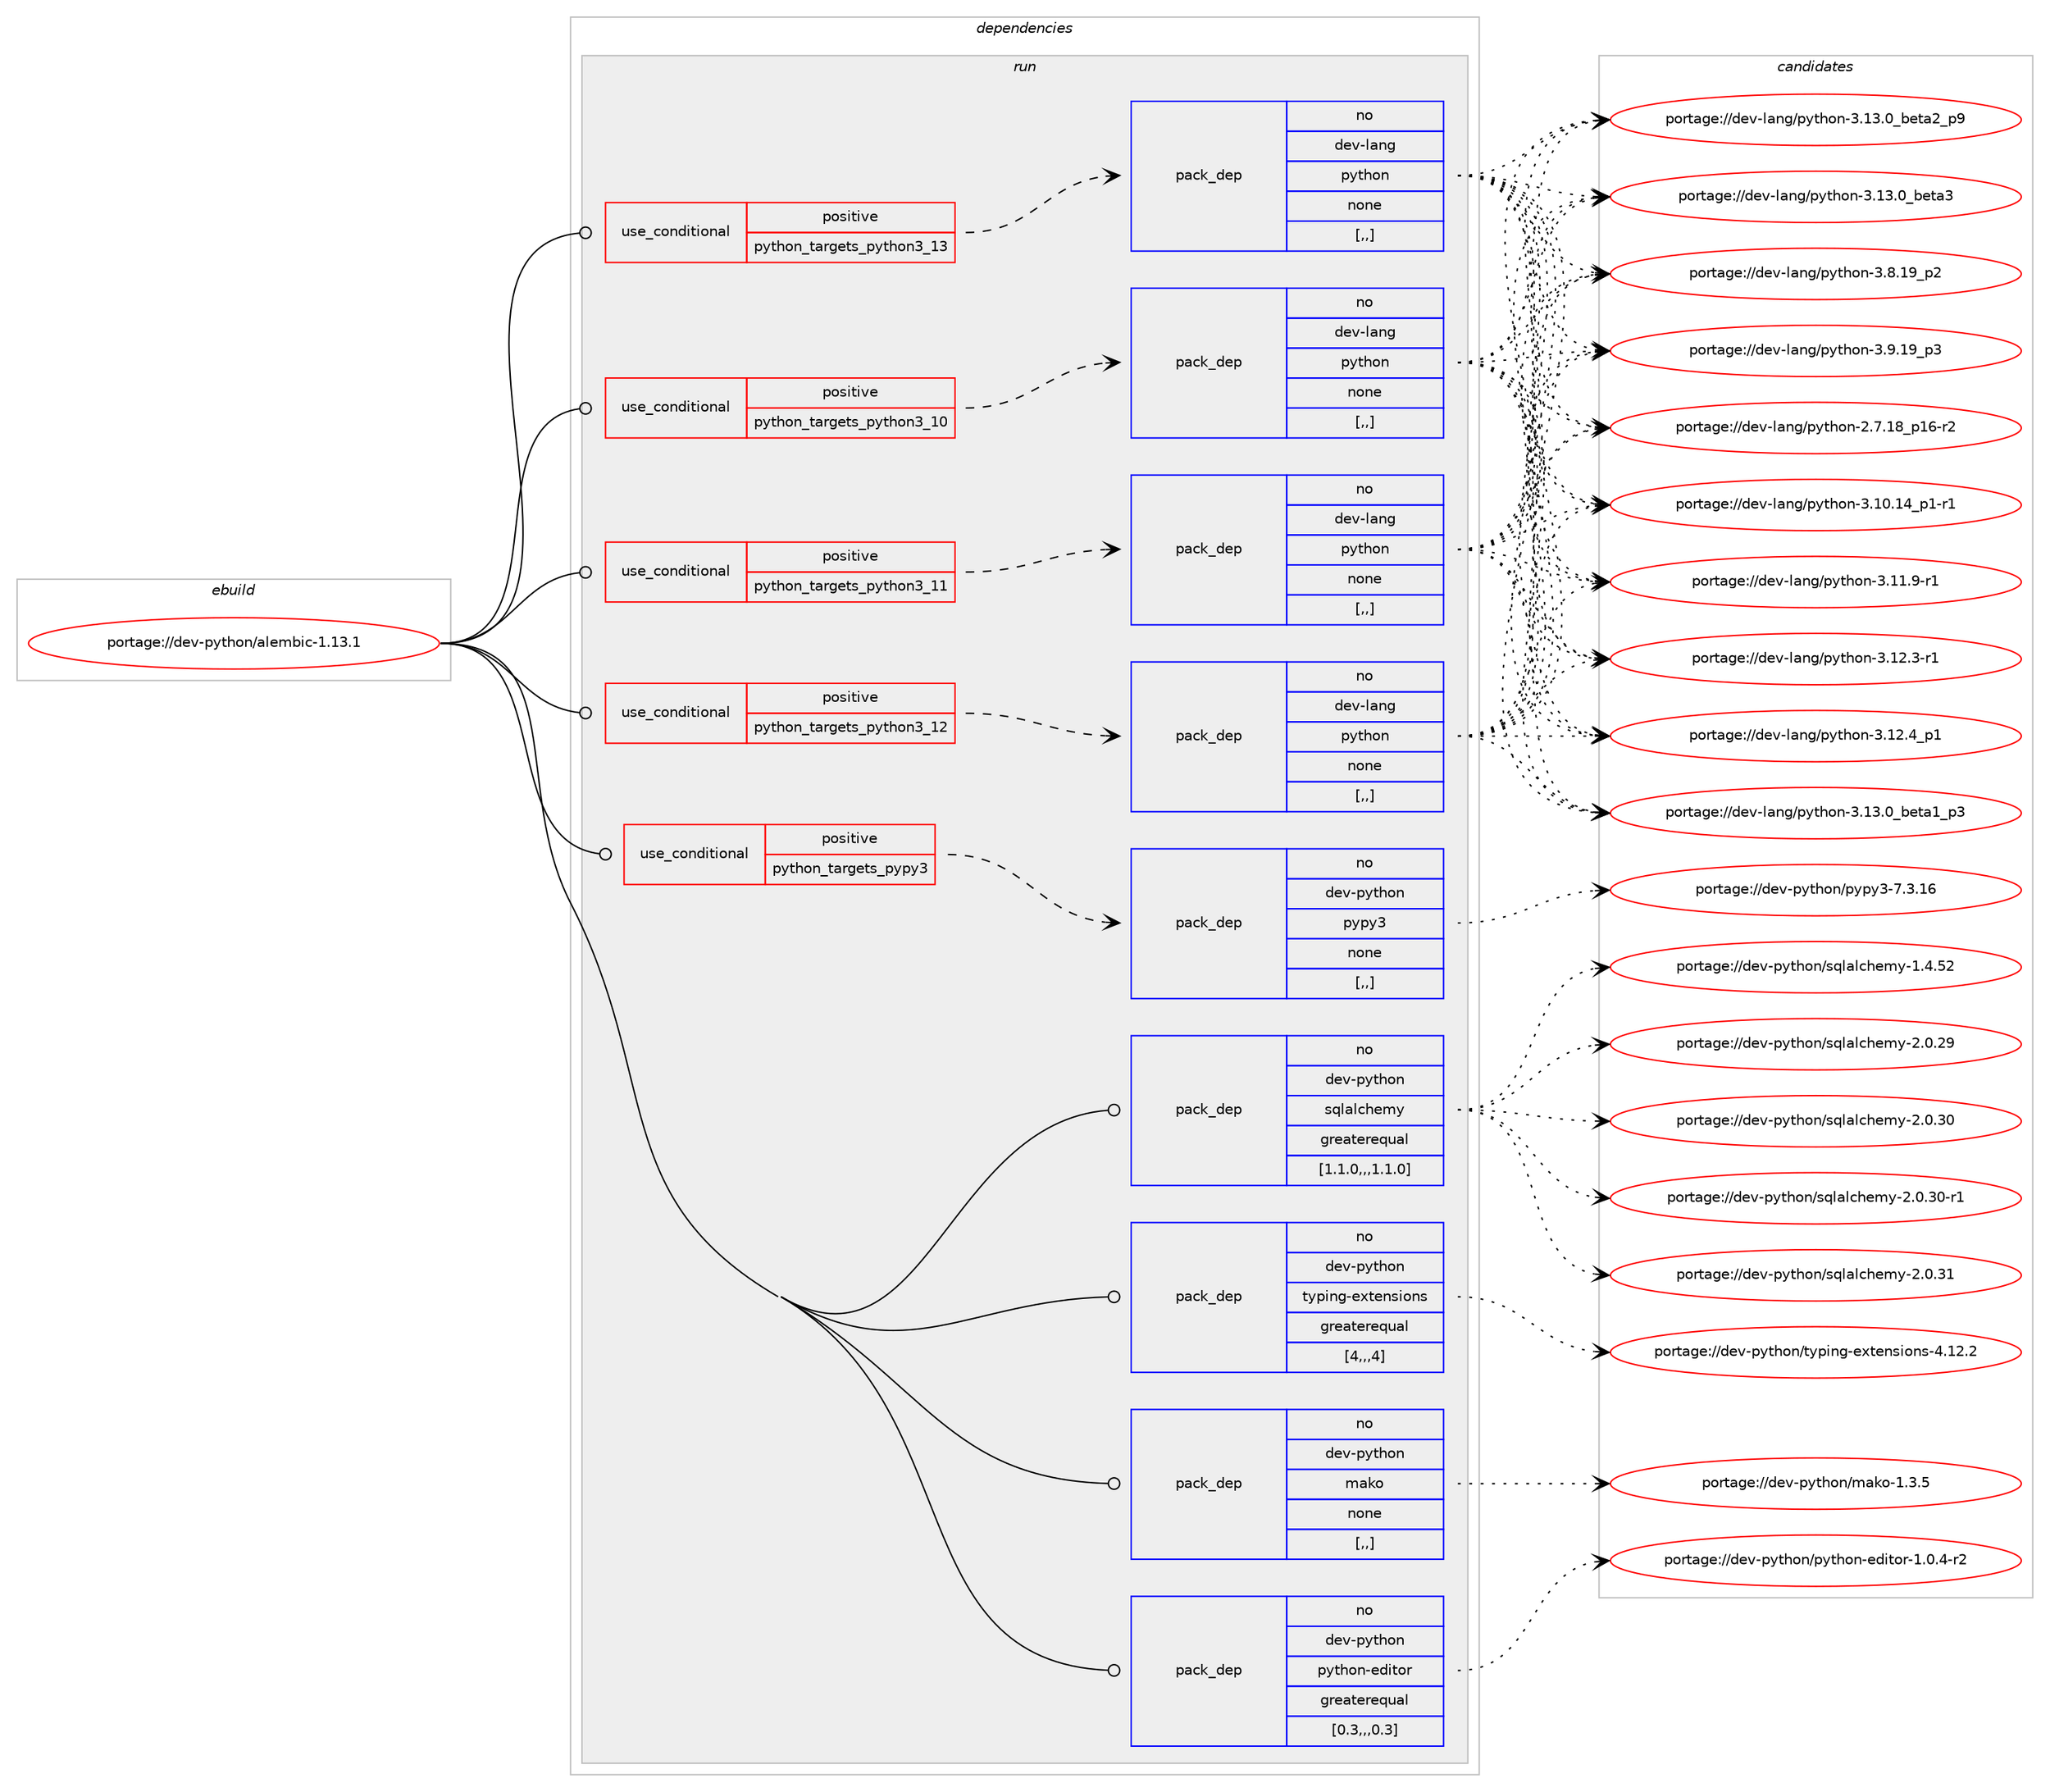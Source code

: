 digraph prolog {

# *************
# Graph options
# *************

newrank=true;
concentrate=true;
compound=true;
graph [rankdir=LR,fontname=Helvetica,fontsize=10,ranksep=1.5];#, ranksep=2.5, nodesep=0.2];
edge  [arrowhead=vee];
node  [fontname=Helvetica,fontsize=10];

# **********
# The ebuild
# **********

subgraph cluster_leftcol {
color=gray;
rank=same;
label=<<i>ebuild</i>>;
id [label="portage://dev-python/alembic-1.13.1", color=red, width=4, href="../dev-python/alembic-1.13.1.svg"];
}

# ****************
# The dependencies
# ****************

subgraph cluster_midcol {
color=gray;
label=<<i>dependencies</i>>;
subgraph cluster_compile {
fillcolor="#eeeeee";
style=filled;
label=<<i>compile</i>>;
}
subgraph cluster_compileandrun {
fillcolor="#eeeeee";
style=filled;
label=<<i>compile and run</i>>;
}
subgraph cluster_run {
fillcolor="#eeeeee";
style=filled;
label=<<i>run</i>>;
subgraph cond29968 {
dependency138459 [label=<<TABLE BORDER="0" CELLBORDER="1" CELLSPACING="0" CELLPADDING="4"><TR><TD ROWSPAN="3" CELLPADDING="10">use_conditional</TD></TR><TR><TD>positive</TD></TR><TR><TD>python_targets_pypy3</TD></TR></TABLE>>, shape=none, color=red];
subgraph pack107282 {
dependency138460 [label=<<TABLE BORDER="0" CELLBORDER="1" CELLSPACING="0" CELLPADDING="4" WIDTH="220"><TR><TD ROWSPAN="6" CELLPADDING="30">pack_dep</TD></TR><TR><TD WIDTH="110">no</TD></TR><TR><TD>dev-python</TD></TR><TR><TD>pypy3</TD></TR><TR><TD>none</TD></TR><TR><TD>[,,]</TD></TR></TABLE>>, shape=none, color=blue];
}
dependency138459:e -> dependency138460:w [weight=20,style="dashed",arrowhead="vee"];
}
id:e -> dependency138459:w [weight=20,style="solid",arrowhead="odot"];
subgraph cond29969 {
dependency138461 [label=<<TABLE BORDER="0" CELLBORDER="1" CELLSPACING="0" CELLPADDING="4"><TR><TD ROWSPAN="3" CELLPADDING="10">use_conditional</TD></TR><TR><TD>positive</TD></TR><TR><TD>python_targets_python3_10</TD></TR></TABLE>>, shape=none, color=red];
subgraph pack107283 {
dependency138462 [label=<<TABLE BORDER="0" CELLBORDER="1" CELLSPACING="0" CELLPADDING="4" WIDTH="220"><TR><TD ROWSPAN="6" CELLPADDING="30">pack_dep</TD></TR><TR><TD WIDTH="110">no</TD></TR><TR><TD>dev-lang</TD></TR><TR><TD>python</TD></TR><TR><TD>none</TD></TR><TR><TD>[,,]</TD></TR></TABLE>>, shape=none, color=blue];
}
dependency138461:e -> dependency138462:w [weight=20,style="dashed",arrowhead="vee"];
}
id:e -> dependency138461:w [weight=20,style="solid",arrowhead="odot"];
subgraph cond29970 {
dependency138463 [label=<<TABLE BORDER="0" CELLBORDER="1" CELLSPACING="0" CELLPADDING="4"><TR><TD ROWSPAN="3" CELLPADDING="10">use_conditional</TD></TR><TR><TD>positive</TD></TR><TR><TD>python_targets_python3_11</TD></TR></TABLE>>, shape=none, color=red];
subgraph pack107284 {
dependency138464 [label=<<TABLE BORDER="0" CELLBORDER="1" CELLSPACING="0" CELLPADDING="4" WIDTH="220"><TR><TD ROWSPAN="6" CELLPADDING="30">pack_dep</TD></TR><TR><TD WIDTH="110">no</TD></TR><TR><TD>dev-lang</TD></TR><TR><TD>python</TD></TR><TR><TD>none</TD></TR><TR><TD>[,,]</TD></TR></TABLE>>, shape=none, color=blue];
}
dependency138463:e -> dependency138464:w [weight=20,style="dashed",arrowhead="vee"];
}
id:e -> dependency138463:w [weight=20,style="solid",arrowhead="odot"];
subgraph cond29971 {
dependency138465 [label=<<TABLE BORDER="0" CELLBORDER="1" CELLSPACING="0" CELLPADDING="4"><TR><TD ROWSPAN="3" CELLPADDING="10">use_conditional</TD></TR><TR><TD>positive</TD></TR><TR><TD>python_targets_python3_12</TD></TR></TABLE>>, shape=none, color=red];
subgraph pack107285 {
dependency138466 [label=<<TABLE BORDER="0" CELLBORDER="1" CELLSPACING="0" CELLPADDING="4" WIDTH="220"><TR><TD ROWSPAN="6" CELLPADDING="30">pack_dep</TD></TR><TR><TD WIDTH="110">no</TD></TR><TR><TD>dev-lang</TD></TR><TR><TD>python</TD></TR><TR><TD>none</TD></TR><TR><TD>[,,]</TD></TR></TABLE>>, shape=none, color=blue];
}
dependency138465:e -> dependency138466:w [weight=20,style="dashed",arrowhead="vee"];
}
id:e -> dependency138465:w [weight=20,style="solid",arrowhead="odot"];
subgraph cond29972 {
dependency138467 [label=<<TABLE BORDER="0" CELLBORDER="1" CELLSPACING="0" CELLPADDING="4"><TR><TD ROWSPAN="3" CELLPADDING="10">use_conditional</TD></TR><TR><TD>positive</TD></TR><TR><TD>python_targets_python3_13</TD></TR></TABLE>>, shape=none, color=red];
subgraph pack107286 {
dependency138468 [label=<<TABLE BORDER="0" CELLBORDER="1" CELLSPACING="0" CELLPADDING="4" WIDTH="220"><TR><TD ROWSPAN="6" CELLPADDING="30">pack_dep</TD></TR><TR><TD WIDTH="110">no</TD></TR><TR><TD>dev-lang</TD></TR><TR><TD>python</TD></TR><TR><TD>none</TD></TR><TR><TD>[,,]</TD></TR></TABLE>>, shape=none, color=blue];
}
dependency138467:e -> dependency138468:w [weight=20,style="dashed",arrowhead="vee"];
}
id:e -> dependency138467:w [weight=20,style="solid",arrowhead="odot"];
subgraph pack107287 {
dependency138469 [label=<<TABLE BORDER="0" CELLBORDER="1" CELLSPACING="0" CELLPADDING="4" WIDTH="220"><TR><TD ROWSPAN="6" CELLPADDING="30">pack_dep</TD></TR><TR><TD WIDTH="110">no</TD></TR><TR><TD>dev-python</TD></TR><TR><TD>mako</TD></TR><TR><TD>none</TD></TR><TR><TD>[,,]</TD></TR></TABLE>>, shape=none, color=blue];
}
id:e -> dependency138469:w [weight=20,style="solid",arrowhead="odot"];
subgraph pack107288 {
dependency138470 [label=<<TABLE BORDER="0" CELLBORDER="1" CELLSPACING="0" CELLPADDING="4" WIDTH="220"><TR><TD ROWSPAN="6" CELLPADDING="30">pack_dep</TD></TR><TR><TD WIDTH="110">no</TD></TR><TR><TD>dev-python</TD></TR><TR><TD>python-editor</TD></TR><TR><TD>greaterequal</TD></TR><TR><TD>[0.3,,,0.3]</TD></TR></TABLE>>, shape=none, color=blue];
}
id:e -> dependency138470:w [weight=20,style="solid",arrowhead="odot"];
subgraph pack107289 {
dependency138471 [label=<<TABLE BORDER="0" CELLBORDER="1" CELLSPACING="0" CELLPADDING="4" WIDTH="220"><TR><TD ROWSPAN="6" CELLPADDING="30">pack_dep</TD></TR><TR><TD WIDTH="110">no</TD></TR><TR><TD>dev-python</TD></TR><TR><TD>sqlalchemy</TD></TR><TR><TD>greaterequal</TD></TR><TR><TD>[1.1.0,,,1.1.0]</TD></TR></TABLE>>, shape=none, color=blue];
}
id:e -> dependency138471:w [weight=20,style="solid",arrowhead="odot"];
subgraph pack107290 {
dependency138472 [label=<<TABLE BORDER="0" CELLBORDER="1" CELLSPACING="0" CELLPADDING="4" WIDTH="220"><TR><TD ROWSPAN="6" CELLPADDING="30">pack_dep</TD></TR><TR><TD WIDTH="110">no</TD></TR><TR><TD>dev-python</TD></TR><TR><TD>typing-extensions</TD></TR><TR><TD>greaterequal</TD></TR><TR><TD>[4,,,4]</TD></TR></TABLE>>, shape=none, color=blue];
}
id:e -> dependency138472:w [weight=20,style="solid",arrowhead="odot"];
}
}

# **************
# The candidates
# **************

subgraph cluster_choices {
rank=same;
color=gray;
label=<<i>candidates</i>>;

subgraph choice107282 {
color=black;
nodesep=1;
choice10010111845112121116104111110471121211121215145554651464954 [label="portage://dev-python/pypy3-7.3.16", color=red, width=4,href="../dev-python/pypy3-7.3.16.svg"];
dependency138460:e -> choice10010111845112121116104111110471121211121215145554651464954:w [style=dotted,weight="100"];
}
subgraph choice107283 {
color=black;
nodesep=1;
choice100101118451089711010347112121116104111110455046554649569511249544511450 [label="portage://dev-lang/python-2.7.18_p16-r2", color=red, width=4,href="../dev-lang/python-2.7.18_p16-r2.svg"];
choice100101118451089711010347112121116104111110455146494846495295112494511449 [label="portage://dev-lang/python-3.10.14_p1-r1", color=red, width=4,href="../dev-lang/python-3.10.14_p1-r1.svg"];
choice100101118451089711010347112121116104111110455146494946574511449 [label="portage://dev-lang/python-3.11.9-r1", color=red, width=4,href="../dev-lang/python-3.11.9-r1.svg"];
choice100101118451089711010347112121116104111110455146495046514511449 [label="portage://dev-lang/python-3.12.3-r1", color=red, width=4,href="../dev-lang/python-3.12.3-r1.svg"];
choice100101118451089711010347112121116104111110455146495046529511249 [label="portage://dev-lang/python-3.12.4_p1", color=red, width=4,href="../dev-lang/python-3.12.4_p1.svg"];
choice10010111845108971101034711212111610411111045514649514648959810111697499511251 [label="portage://dev-lang/python-3.13.0_beta1_p3", color=red, width=4,href="../dev-lang/python-3.13.0_beta1_p3.svg"];
choice10010111845108971101034711212111610411111045514649514648959810111697509511257 [label="portage://dev-lang/python-3.13.0_beta2_p9", color=red, width=4,href="../dev-lang/python-3.13.0_beta2_p9.svg"];
choice1001011184510897110103471121211161041111104551464951464895981011169751 [label="portage://dev-lang/python-3.13.0_beta3", color=red, width=4,href="../dev-lang/python-3.13.0_beta3.svg"];
choice100101118451089711010347112121116104111110455146564649579511250 [label="portage://dev-lang/python-3.8.19_p2", color=red, width=4,href="../dev-lang/python-3.8.19_p2.svg"];
choice100101118451089711010347112121116104111110455146574649579511251 [label="portage://dev-lang/python-3.9.19_p3", color=red, width=4,href="../dev-lang/python-3.9.19_p3.svg"];
dependency138462:e -> choice100101118451089711010347112121116104111110455046554649569511249544511450:w [style=dotted,weight="100"];
dependency138462:e -> choice100101118451089711010347112121116104111110455146494846495295112494511449:w [style=dotted,weight="100"];
dependency138462:e -> choice100101118451089711010347112121116104111110455146494946574511449:w [style=dotted,weight="100"];
dependency138462:e -> choice100101118451089711010347112121116104111110455146495046514511449:w [style=dotted,weight="100"];
dependency138462:e -> choice100101118451089711010347112121116104111110455146495046529511249:w [style=dotted,weight="100"];
dependency138462:e -> choice10010111845108971101034711212111610411111045514649514648959810111697499511251:w [style=dotted,weight="100"];
dependency138462:e -> choice10010111845108971101034711212111610411111045514649514648959810111697509511257:w [style=dotted,weight="100"];
dependency138462:e -> choice1001011184510897110103471121211161041111104551464951464895981011169751:w [style=dotted,weight="100"];
dependency138462:e -> choice100101118451089711010347112121116104111110455146564649579511250:w [style=dotted,weight="100"];
dependency138462:e -> choice100101118451089711010347112121116104111110455146574649579511251:w [style=dotted,weight="100"];
}
subgraph choice107284 {
color=black;
nodesep=1;
choice100101118451089711010347112121116104111110455046554649569511249544511450 [label="portage://dev-lang/python-2.7.18_p16-r2", color=red, width=4,href="../dev-lang/python-2.7.18_p16-r2.svg"];
choice100101118451089711010347112121116104111110455146494846495295112494511449 [label="portage://dev-lang/python-3.10.14_p1-r1", color=red, width=4,href="../dev-lang/python-3.10.14_p1-r1.svg"];
choice100101118451089711010347112121116104111110455146494946574511449 [label="portage://dev-lang/python-3.11.9-r1", color=red, width=4,href="../dev-lang/python-3.11.9-r1.svg"];
choice100101118451089711010347112121116104111110455146495046514511449 [label="portage://dev-lang/python-3.12.3-r1", color=red, width=4,href="../dev-lang/python-3.12.3-r1.svg"];
choice100101118451089711010347112121116104111110455146495046529511249 [label="portage://dev-lang/python-3.12.4_p1", color=red, width=4,href="../dev-lang/python-3.12.4_p1.svg"];
choice10010111845108971101034711212111610411111045514649514648959810111697499511251 [label="portage://dev-lang/python-3.13.0_beta1_p3", color=red, width=4,href="../dev-lang/python-3.13.0_beta1_p3.svg"];
choice10010111845108971101034711212111610411111045514649514648959810111697509511257 [label="portage://dev-lang/python-3.13.0_beta2_p9", color=red, width=4,href="../dev-lang/python-3.13.0_beta2_p9.svg"];
choice1001011184510897110103471121211161041111104551464951464895981011169751 [label="portage://dev-lang/python-3.13.0_beta3", color=red, width=4,href="../dev-lang/python-3.13.0_beta3.svg"];
choice100101118451089711010347112121116104111110455146564649579511250 [label="portage://dev-lang/python-3.8.19_p2", color=red, width=4,href="../dev-lang/python-3.8.19_p2.svg"];
choice100101118451089711010347112121116104111110455146574649579511251 [label="portage://dev-lang/python-3.9.19_p3", color=red, width=4,href="../dev-lang/python-3.9.19_p3.svg"];
dependency138464:e -> choice100101118451089711010347112121116104111110455046554649569511249544511450:w [style=dotted,weight="100"];
dependency138464:e -> choice100101118451089711010347112121116104111110455146494846495295112494511449:w [style=dotted,weight="100"];
dependency138464:e -> choice100101118451089711010347112121116104111110455146494946574511449:w [style=dotted,weight="100"];
dependency138464:e -> choice100101118451089711010347112121116104111110455146495046514511449:w [style=dotted,weight="100"];
dependency138464:e -> choice100101118451089711010347112121116104111110455146495046529511249:w [style=dotted,weight="100"];
dependency138464:e -> choice10010111845108971101034711212111610411111045514649514648959810111697499511251:w [style=dotted,weight="100"];
dependency138464:e -> choice10010111845108971101034711212111610411111045514649514648959810111697509511257:w [style=dotted,weight="100"];
dependency138464:e -> choice1001011184510897110103471121211161041111104551464951464895981011169751:w [style=dotted,weight="100"];
dependency138464:e -> choice100101118451089711010347112121116104111110455146564649579511250:w [style=dotted,weight="100"];
dependency138464:e -> choice100101118451089711010347112121116104111110455146574649579511251:w [style=dotted,weight="100"];
}
subgraph choice107285 {
color=black;
nodesep=1;
choice100101118451089711010347112121116104111110455046554649569511249544511450 [label="portage://dev-lang/python-2.7.18_p16-r2", color=red, width=4,href="../dev-lang/python-2.7.18_p16-r2.svg"];
choice100101118451089711010347112121116104111110455146494846495295112494511449 [label="portage://dev-lang/python-3.10.14_p1-r1", color=red, width=4,href="../dev-lang/python-3.10.14_p1-r1.svg"];
choice100101118451089711010347112121116104111110455146494946574511449 [label="portage://dev-lang/python-3.11.9-r1", color=red, width=4,href="../dev-lang/python-3.11.9-r1.svg"];
choice100101118451089711010347112121116104111110455146495046514511449 [label="portage://dev-lang/python-3.12.3-r1", color=red, width=4,href="../dev-lang/python-3.12.3-r1.svg"];
choice100101118451089711010347112121116104111110455146495046529511249 [label="portage://dev-lang/python-3.12.4_p1", color=red, width=4,href="../dev-lang/python-3.12.4_p1.svg"];
choice10010111845108971101034711212111610411111045514649514648959810111697499511251 [label="portage://dev-lang/python-3.13.0_beta1_p3", color=red, width=4,href="../dev-lang/python-3.13.0_beta1_p3.svg"];
choice10010111845108971101034711212111610411111045514649514648959810111697509511257 [label="portage://dev-lang/python-3.13.0_beta2_p9", color=red, width=4,href="../dev-lang/python-3.13.0_beta2_p9.svg"];
choice1001011184510897110103471121211161041111104551464951464895981011169751 [label="portage://dev-lang/python-3.13.0_beta3", color=red, width=4,href="../dev-lang/python-3.13.0_beta3.svg"];
choice100101118451089711010347112121116104111110455146564649579511250 [label="portage://dev-lang/python-3.8.19_p2", color=red, width=4,href="../dev-lang/python-3.8.19_p2.svg"];
choice100101118451089711010347112121116104111110455146574649579511251 [label="portage://dev-lang/python-3.9.19_p3", color=red, width=4,href="../dev-lang/python-3.9.19_p3.svg"];
dependency138466:e -> choice100101118451089711010347112121116104111110455046554649569511249544511450:w [style=dotted,weight="100"];
dependency138466:e -> choice100101118451089711010347112121116104111110455146494846495295112494511449:w [style=dotted,weight="100"];
dependency138466:e -> choice100101118451089711010347112121116104111110455146494946574511449:w [style=dotted,weight="100"];
dependency138466:e -> choice100101118451089711010347112121116104111110455146495046514511449:w [style=dotted,weight="100"];
dependency138466:e -> choice100101118451089711010347112121116104111110455146495046529511249:w [style=dotted,weight="100"];
dependency138466:e -> choice10010111845108971101034711212111610411111045514649514648959810111697499511251:w [style=dotted,weight="100"];
dependency138466:e -> choice10010111845108971101034711212111610411111045514649514648959810111697509511257:w [style=dotted,weight="100"];
dependency138466:e -> choice1001011184510897110103471121211161041111104551464951464895981011169751:w [style=dotted,weight="100"];
dependency138466:e -> choice100101118451089711010347112121116104111110455146564649579511250:w [style=dotted,weight="100"];
dependency138466:e -> choice100101118451089711010347112121116104111110455146574649579511251:w [style=dotted,weight="100"];
}
subgraph choice107286 {
color=black;
nodesep=1;
choice100101118451089711010347112121116104111110455046554649569511249544511450 [label="portage://dev-lang/python-2.7.18_p16-r2", color=red, width=4,href="../dev-lang/python-2.7.18_p16-r2.svg"];
choice100101118451089711010347112121116104111110455146494846495295112494511449 [label="portage://dev-lang/python-3.10.14_p1-r1", color=red, width=4,href="../dev-lang/python-3.10.14_p1-r1.svg"];
choice100101118451089711010347112121116104111110455146494946574511449 [label="portage://dev-lang/python-3.11.9-r1", color=red, width=4,href="../dev-lang/python-3.11.9-r1.svg"];
choice100101118451089711010347112121116104111110455146495046514511449 [label="portage://dev-lang/python-3.12.3-r1", color=red, width=4,href="../dev-lang/python-3.12.3-r1.svg"];
choice100101118451089711010347112121116104111110455146495046529511249 [label="portage://dev-lang/python-3.12.4_p1", color=red, width=4,href="../dev-lang/python-3.12.4_p1.svg"];
choice10010111845108971101034711212111610411111045514649514648959810111697499511251 [label="portage://dev-lang/python-3.13.0_beta1_p3", color=red, width=4,href="../dev-lang/python-3.13.0_beta1_p3.svg"];
choice10010111845108971101034711212111610411111045514649514648959810111697509511257 [label="portage://dev-lang/python-3.13.0_beta2_p9", color=red, width=4,href="../dev-lang/python-3.13.0_beta2_p9.svg"];
choice1001011184510897110103471121211161041111104551464951464895981011169751 [label="portage://dev-lang/python-3.13.0_beta3", color=red, width=4,href="../dev-lang/python-3.13.0_beta3.svg"];
choice100101118451089711010347112121116104111110455146564649579511250 [label="portage://dev-lang/python-3.8.19_p2", color=red, width=4,href="../dev-lang/python-3.8.19_p2.svg"];
choice100101118451089711010347112121116104111110455146574649579511251 [label="portage://dev-lang/python-3.9.19_p3", color=red, width=4,href="../dev-lang/python-3.9.19_p3.svg"];
dependency138468:e -> choice100101118451089711010347112121116104111110455046554649569511249544511450:w [style=dotted,weight="100"];
dependency138468:e -> choice100101118451089711010347112121116104111110455146494846495295112494511449:w [style=dotted,weight="100"];
dependency138468:e -> choice100101118451089711010347112121116104111110455146494946574511449:w [style=dotted,weight="100"];
dependency138468:e -> choice100101118451089711010347112121116104111110455146495046514511449:w [style=dotted,weight="100"];
dependency138468:e -> choice100101118451089711010347112121116104111110455146495046529511249:w [style=dotted,weight="100"];
dependency138468:e -> choice10010111845108971101034711212111610411111045514649514648959810111697499511251:w [style=dotted,weight="100"];
dependency138468:e -> choice10010111845108971101034711212111610411111045514649514648959810111697509511257:w [style=dotted,weight="100"];
dependency138468:e -> choice1001011184510897110103471121211161041111104551464951464895981011169751:w [style=dotted,weight="100"];
dependency138468:e -> choice100101118451089711010347112121116104111110455146564649579511250:w [style=dotted,weight="100"];
dependency138468:e -> choice100101118451089711010347112121116104111110455146574649579511251:w [style=dotted,weight="100"];
}
subgraph choice107287 {
color=black;
nodesep=1;
choice100101118451121211161041111104710997107111454946514653 [label="portage://dev-python/mako-1.3.5", color=red, width=4,href="../dev-python/mako-1.3.5.svg"];
dependency138469:e -> choice100101118451121211161041111104710997107111454946514653:w [style=dotted,weight="100"];
}
subgraph choice107288 {
color=black;
nodesep=1;
choice1001011184511212111610411111047112121116104111110451011001051161111144549464846524511450 [label="portage://dev-python/python-editor-1.0.4-r2", color=red, width=4,href="../dev-python/python-editor-1.0.4-r2.svg"];
dependency138470:e -> choice1001011184511212111610411111047112121116104111110451011001051161111144549464846524511450:w [style=dotted,weight="100"];
}
subgraph choice107289 {
color=black;
nodesep=1;
choice1001011184511212111610411111047115113108971089910410110912145494652465350 [label="portage://dev-python/sqlalchemy-1.4.52", color=red, width=4,href="../dev-python/sqlalchemy-1.4.52.svg"];
choice1001011184511212111610411111047115113108971089910410110912145504648465057 [label="portage://dev-python/sqlalchemy-2.0.29", color=red, width=4,href="../dev-python/sqlalchemy-2.0.29.svg"];
choice1001011184511212111610411111047115113108971089910410110912145504648465148 [label="portage://dev-python/sqlalchemy-2.0.30", color=red, width=4,href="../dev-python/sqlalchemy-2.0.30.svg"];
choice10010111845112121116104111110471151131089710899104101109121455046484651484511449 [label="portage://dev-python/sqlalchemy-2.0.30-r1", color=red, width=4,href="../dev-python/sqlalchemy-2.0.30-r1.svg"];
choice1001011184511212111610411111047115113108971089910410110912145504648465149 [label="portage://dev-python/sqlalchemy-2.0.31", color=red, width=4,href="../dev-python/sqlalchemy-2.0.31.svg"];
dependency138471:e -> choice1001011184511212111610411111047115113108971089910410110912145494652465350:w [style=dotted,weight="100"];
dependency138471:e -> choice1001011184511212111610411111047115113108971089910410110912145504648465057:w [style=dotted,weight="100"];
dependency138471:e -> choice1001011184511212111610411111047115113108971089910410110912145504648465148:w [style=dotted,weight="100"];
dependency138471:e -> choice10010111845112121116104111110471151131089710899104101109121455046484651484511449:w [style=dotted,weight="100"];
dependency138471:e -> choice1001011184511212111610411111047115113108971089910410110912145504648465149:w [style=dotted,weight="100"];
}
subgraph choice107290 {
color=black;
nodesep=1;
choice10010111845112121116104111110471161211121051101034510112011610111011510511111011545524649504650 [label="portage://dev-python/typing-extensions-4.12.2", color=red, width=4,href="../dev-python/typing-extensions-4.12.2.svg"];
dependency138472:e -> choice10010111845112121116104111110471161211121051101034510112011610111011510511111011545524649504650:w [style=dotted,weight="100"];
}
}

}
